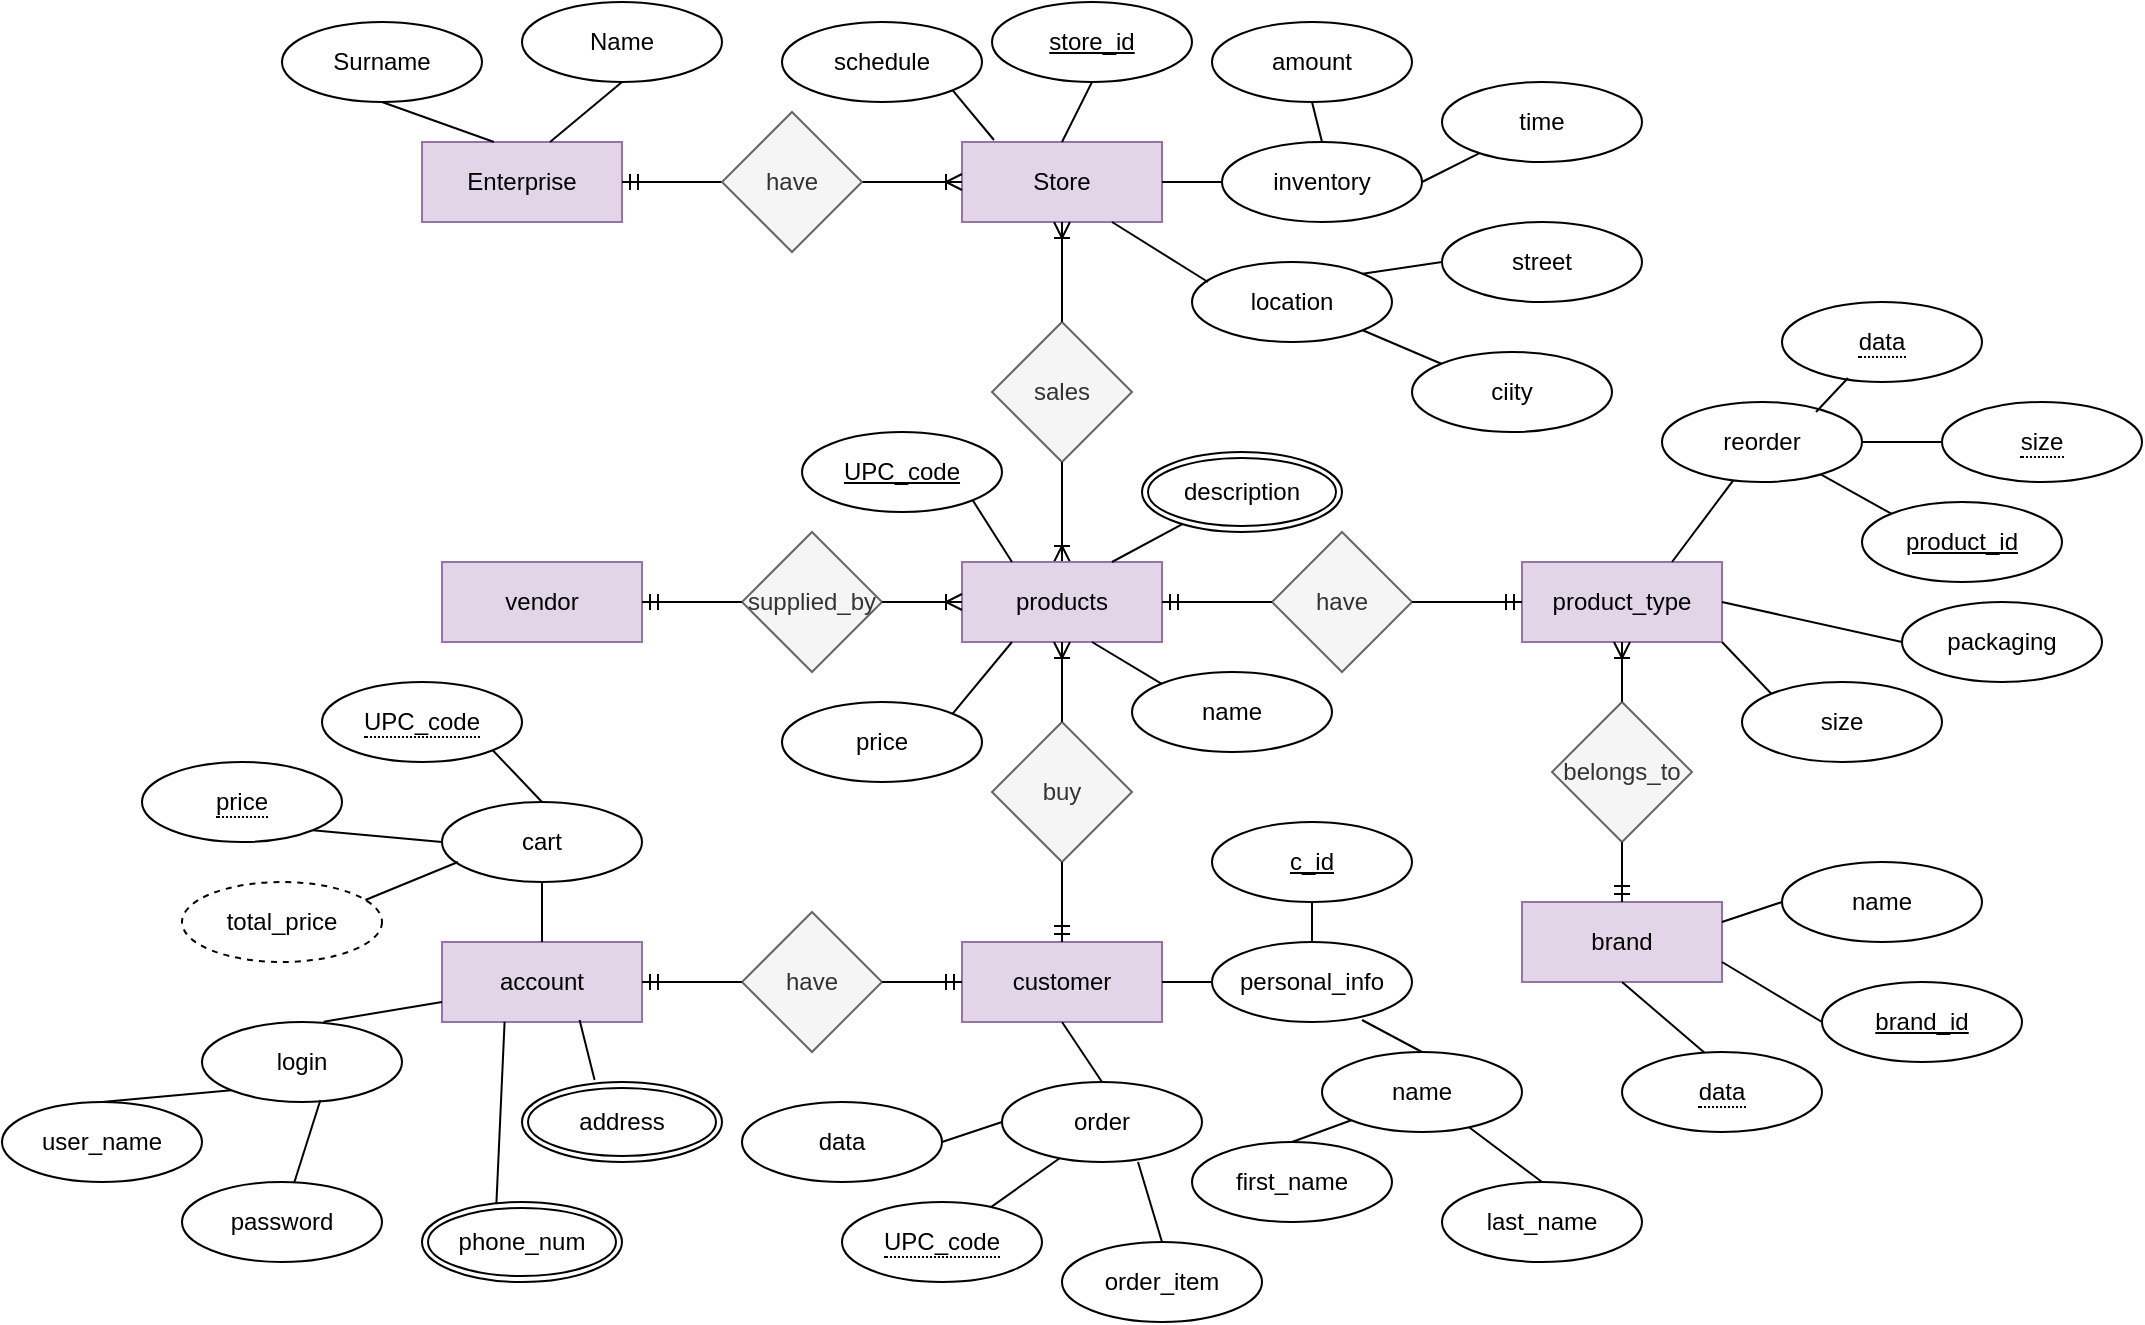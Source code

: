 <mxfile version="15.5.2" type="github">
  <diagram id="2LejuE4Ry1tqAmUR8zdP" name="Page-1">
    <mxGraphModel dx="2377" dy="1571" grid="1" gridSize="10" guides="1" tooltips="1" connect="1" arrows="1" fold="1" page="1" pageScale="1" pageWidth="827" pageHeight="1169" math="0" shadow="0">
      <root>
        <mxCell id="0" />
        <mxCell id="1" parent="0" />
        <mxCell id="xzVIvEEl9TF7IDXQ0Tu6-1" value="Enterprise" style="whiteSpace=wrap;html=1;align=center;rounded=0;sketch=0;fillColor=#e1d5e7;strokeColor=#9673a6;" vertex="1" parent="1">
          <mxGeometry x="-630" y="-440" width="100" height="40" as="geometry" />
        </mxCell>
        <mxCell id="xzVIvEEl9TF7IDXQ0Tu6-2" value="Name" style="ellipse;whiteSpace=wrap;html=1;align=center;rounded=0;sketch=0;" vertex="1" parent="1">
          <mxGeometry x="-580" y="-510" width="100" height="40" as="geometry" />
        </mxCell>
        <mxCell id="xzVIvEEl9TF7IDXQ0Tu6-3" value="Surname" style="ellipse;whiteSpace=wrap;html=1;align=center;rounded=0;sketch=0;" vertex="1" parent="1">
          <mxGeometry x="-700" y="-500" width="100" height="40" as="geometry" />
        </mxCell>
        <mxCell id="xzVIvEEl9TF7IDXQ0Tu6-4" value="" style="endArrow=none;html=1;rounded=0;sketch=0;curved=0;exitX=0.5;exitY=1;exitDx=0;exitDy=0;entryX=0.64;entryY=0;entryDx=0;entryDy=0;entryPerimeter=0;" edge="1" parent="1" source="xzVIvEEl9TF7IDXQ0Tu6-2" target="xzVIvEEl9TF7IDXQ0Tu6-1">
          <mxGeometry relative="1" as="geometry">
            <mxPoint x="-500" y="-230" as="sourcePoint" />
            <mxPoint x="-340" y="-230" as="targetPoint" />
          </mxGeometry>
        </mxCell>
        <mxCell id="xzVIvEEl9TF7IDXQ0Tu6-5" value="" style="endArrow=none;html=1;rounded=0;sketch=0;curved=0;exitX=0.5;exitY=1;exitDx=0;exitDy=0;entryX=0.36;entryY=0;entryDx=0;entryDy=0;entryPerimeter=0;" edge="1" parent="1" source="xzVIvEEl9TF7IDXQ0Tu6-3" target="xzVIvEEl9TF7IDXQ0Tu6-1">
          <mxGeometry relative="1" as="geometry">
            <mxPoint x="-500" y="-230" as="sourcePoint" />
            <mxPoint x="-340" y="-230" as="targetPoint" />
          </mxGeometry>
        </mxCell>
        <mxCell id="xzVIvEEl9TF7IDXQ0Tu6-6" value="Store" style="whiteSpace=wrap;html=1;align=center;rounded=0;sketch=0;fillColor=#e1d5e7;strokeColor=#9673a6;" vertex="1" parent="1">
          <mxGeometry x="-360" y="-440" width="100" height="40" as="geometry" />
        </mxCell>
        <mxCell id="xzVIvEEl9TF7IDXQ0Tu6-7" value="" style="fontSize=12;html=1;endArrow=ERmandOne;rounded=1;sketch=0;exitX=0;exitY=0.5;exitDx=0;exitDy=0;entryX=1;entryY=0.5;entryDx=0;entryDy=0;" edge="1" parent="1" source="xzVIvEEl9TF7IDXQ0Tu6-9" target="xzVIvEEl9TF7IDXQ0Tu6-1">
          <mxGeometry width="100" height="100" relative="1" as="geometry">
            <mxPoint x="-470" y="-180" as="sourcePoint" />
            <mxPoint x="-530" y="-380" as="targetPoint" />
          </mxGeometry>
        </mxCell>
        <mxCell id="xzVIvEEl9TF7IDXQ0Tu6-8" value="" style="fontSize=12;html=1;endArrow=ERoneToMany;rounded=1;sketch=0;entryX=0;entryY=0.5;entryDx=0;entryDy=0;exitX=1;exitY=0.5;exitDx=0;exitDy=0;" edge="1" parent="1" source="xzVIvEEl9TF7IDXQ0Tu6-9" target="xzVIvEEl9TF7IDXQ0Tu6-6">
          <mxGeometry width="100" height="100" relative="1" as="geometry">
            <mxPoint x="-520" y="-280" as="sourcePoint" />
            <mxPoint x="-420" y="-380" as="targetPoint" />
          </mxGeometry>
        </mxCell>
        <mxCell id="xzVIvEEl9TF7IDXQ0Tu6-9" value="have" style="rhombus;whiteSpace=wrap;html=1;rounded=0;sketch=0;fillColor=#f5f5f5;fontColor=#333333;strokeColor=#666666;" vertex="1" parent="1">
          <mxGeometry x="-480" y="-455" width="70" height="70" as="geometry" />
        </mxCell>
        <mxCell id="xzVIvEEl9TF7IDXQ0Tu6-12" value="schedule" style="ellipse;whiteSpace=wrap;html=1;align=center;rounded=0;sketch=0;" vertex="1" parent="1">
          <mxGeometry x="-450" y="-500" width="100" height="40" as="geometry" />
        </mxCell>
        <mxCell id="xzVIvEEl9TF7IDXQ0Tu6-13" value="location" style="ellipse;whiteSpace=wrap;html=1;align=center;rounded=0;sketch=0;" vertex="1" parent="1">
          <mxGeometry x="-245" y="-380" width="100" height="40" as="geometry" />
        </mxCell>
        <mxCell id="xzVIvEEl9TF7IDXQ0Tu6-14" value="inventory" style="ellipse;whiteSpace=wrap;html=1;align=center;rounded=0;sketch=0;" vertex="1" parent="1">
          <mxGeometry x="-230" y="-440" width="100" height="40" as="geometry" />
        </mxCell>
        <mxCell id="xzVIvEEl9TF7IDXQ0Tu6-15" value="ciity" style="ellipse;whiteSpace=wrap;html=1;align=center;rounded=0;sketch=0;" vertex="1" parent="1">
          <mxGeometry x="-135" y="-335" width="100" height="40" as="geometry" />
        </mxCell>
        <mxCell id="xzVIvEEl9TF7IDXQ0Tu6-16" value="street" style="ellipse;whiteSpace=wrap;html=1;align=center;rounded=0;sketch=0;" vertex="1" parent="1">
          <mxGeometry x="-120" y="-400" width="100" height="40" as="geometry" />
        </mxCell>
        <mxCell id="xzVIvEEl9TF7IDXQ0Tu6-17" value="" style="endArrow=none;html=1;rounded=0;sketch=0;exitX=1;exitY=1;exitDx=0;exitDy=0;entryX=0;entryY=0;entryDx=0;entryDy=0;" edge="1" parent="1" source="xzVIvEEl9TF7IDXQ0Tu6-13" target="xzVIvEEl9TF7IDXQ0Tu6-15">
          <mxGeometry relative="1" as="geometry">
            <mxPoint x="-70" y="-350" as="sourcePoint" />
            <mxPoint x="90" y="-350" as="targetPoint" />
          </mxGeometry>
        </mxCell>
        <mxCell id="xzVIvEEl9TF7IDXQ0Tu6-20" value="amount" style="ellipse;whiteSpace=wrap;html=1;align=center;rounded=0;sketch=0;" vertex="1" parent="1">
          <mxGeometry x="-235" y="-500" width="100" height="40" as="geometry" />
        </mxCell>
        <mxCell id="xzVIvEEl9TF7IDXQ0Tu6-21" value="time" style="ellipse;whiteSpace=wrap;html=1;align=center;rounded=0;sketch=0;" vertex="1" parent="1">
          <mxGeometry x="-120" y="-470" width="100" height="40" as="geometry" />
        </mxCell>
        <mxCell id="xzVIvEEl9TF7IDXQ0Tu6-23" value="" style="endArrow=none;html=1;rounded=0;sketch=0;entryX=0.16;entryY=-0.025;entryDx=0;entryDy=0;exitX=1;exitY=1;exitDx=0;exitDy=0;entryPerimeter=0;" edge="1" parent="1" source="xzVIvEEl9TF7IDXQ0Tu6-12" target="xzVIvEEl9TF7IDXQ0Tu6-6">
          <mxGeometry relative="1" as="geometry">
            <mxPoint x="-270" y="-360" as="sourcePoint" />
            <mxPoint x="-120" y="-360" as="targetPoint" />
          </mxGeometry>
        </mxCell>
        <mxCell id="xzVIvEEl9TF7IDXQ0Tu6-25" value="" style="endArrow=none;html=1;rounded=0;sketch=0;exitX=1;exitY=0.5;exitDx=0;exitDy=0;" edge="1" parent="1" source="xzVIvEEl9TF7IDXQ0Tu6-14" target="xzVIvEEl9TF7IDXQ0Tu6-21">
          <mxGeometry relative="1" as="geometry">
            <mxPoint x="-70" y="-350" as="sourcePoint" />
            <mxPoint x="90" y="-350" as="targetPoint" />
          </mxGeometry>
        </mxCell>
        <mxCell id="xzVIvEEl9TF7IDXQ0Tu6-26" value="" style="endArrow=none;html=1;rounded=0;sketch=0;exitX=0.5;exitY=0;exitDx=0;exitDy=0;entryX=0.5;entryY=1;entryDx=0;entryDy=0;" edge="1" parent="1" source="xzVIvEEl9TF7IDXQ0Tu6-14" target="xzVIvEEl9TF7IDXQ0Tu6-20">
          <mxGeometry relative="1" as="geometry">
            <mxPoint x="-70" y="-350" as="sourcePoint" />
            <mxPoint x="-110" y="-304" as="targetPoint" />
          </mxGeometry>
        </mxCell>
        <mxCell id="xzVIvEEl9TF7IDXQ0Tu6-29" value="" style="endArrow=none;html=1;rounded=0;sketch=0;exitX=0.5;exitY=0;exitDx=0;exitDy=0;entryX=0.5;entryY=1;entryDx=0;entryDy=0;" edge="1" parent="1" source="xzVIvEEl9TF7IDXQ0Tu6-6" target="xzVIvEEl9TF7IDXQ0Tu6-51">
          <mxGeometry relative="1" as="geometry">
            <mxPoint x="-60.005" y="-447.072" as="sourcePoint" />
            <mxPoint x="-300" y="-470" as="targetPoint" />
          </mxGeometry>
        </mxCell>
        <mxCell id="xzVIvEEl9TF7IDXQ0Tu6-32" value="" style="endArrow=none;html=1;rounded=0;sketch=0;exitX=1;exitY=0.5;exitDx=0;exitDy=0;entryX=0;entryY=0.5;entryDx=0;entryDy=0;" edge="1" parent="1" source="xzVIvEEl9TF7IDXQ0Tu6-6" target="xzVIvEEl9TF7IDXQ0Tu6-14">
          <mxGeometry relative="1" as="geometry">
            <mxPoint x="-490" y="-300" as="sourcePoint" />
            <mxPoint x="-330" y="-300" as="targetPoint" />
          </mxGeometry>
        </mxCell>
        <mxCell id="xzVIvEEl9TF7IDXQ0Tu6-34" value="" style="endArrow=none;html=1;rounded=0;sketch=0;entryX=0;entryY=0.5;entryDx=0;entryDy=0;exitX=1;exitY=0;exitDx=0;exitDy=0;" edge="1" parent="1" source="xzVIvEEl9TF7IDXQ0Tu6-13" target="xzVIvEEl9TF7IDXQ0Tu6-16">
          <mxGeometry relative="1" as="geometry">
            <mxPoint x="-480" y="-290" as="sourcePoint" />
            <mxPoint x="-320" y="-290" as="targetPoint" />
          </mxGeometry>
        </mxCell>
        <mxCell id="xzVIvEEl9TF7IDXQ0Tu6-35" value="" style="endArrow=none;html=1;rounded=0;sketch=0;entryX=0.08;entryY=0.25;entryDx=0;entryDy=0;entryPerimeter=0;exitX=0.75;exitY=1;exitDx=0;exitDy=0;" edge="1" parent="1" source="xzVIvEEl9TF7IDXQ0Tu6-6" target="xzVIvEEl9TF7IDXQ0Tu6-13">
          <mxGeometry relative="1" as="geometry">
            <mxPoint x="-470" y="-280" as="sourcePoint" />
            <mxPoint x="-310" y="-280" as="targetPoint" />
          </mxGeometry>
        </mxCell>
        <mxCell id="xzVIvEEl9TF7IDXQ0Tu6-38" value="sales" style="rhombus;whiteSpace=wrap;html=1;rounded=0;sketch=0;fillColor=#f5f5f5;fontColor=#333333;strokeColor=#666666;" vertex="1" parent="1">
          <mxGeometry x="-345" y="-350" width="70" height="70" as="geometry" />
        </mxCell>
        <mxCell id="xzVIvEEl9TF7IDXQ0Tu6-42" value="" style="fontSize=12;html=1;endArrow=ERoneToMany;rounded=1;sketch=0;entryX=0.5;entryY=1;entryDx=0;entryDy=0;exitX=0.5;exitY=0;exitDx=0;exitDy=0;" edge="1" parent="1" source="xzVIvEEl9TF7IDXQ0Tu6-38" target="xzVIvEEl9TF7IDXQ0Tu6-6">
          <mxGeometry width="100" height="100" relative="1" as="geometry">
            <mxPoint x="-420" y="-410" as="sourcePoint" />
            <mxPoint x="-350" y="-410" as="targetPoint" />
          </mxGeometry>
        </mxCell>
        <mxCell id="xzVIvEEl9TF7IDXQ0Tu6-43" value="" style="fontSize=12;html=1;endArrow=ERoneToMany;rounded=1;sketch=0;exitX=0.5;exitY=1;exitDx=0;exitDy=0;" edge="1" parent="1" source="xzVIvEEl9TF7IDXQ0Tu6-38" target="xzVIvEEl9TF7IDXQ0Tu6-44">
          <mxGeometry width="100" height="100" relative="1" as="geometry">
            <mxPoint x="-300" y="-330" as="sourcePoint" />
            <mxPoint x="-310" y="-200" as="targetPoint" />
          </mxGeometry>
        </mxCell>
        <mxCell id="xzVIvEEl9TF7IDXQ0Tu6-44" value="products" style="whiteSpace=wrap;html=1;align=center;rounded=0;sketch=0;fillColor=#e1d5e7;strokeColor=#9673a6;" vertex="1" parent="1">
          <mxGeometry x="-360" y="-230" width="100" height="40" as="geometry" />
        </mxCell>
        <mxCell id="xzVIvEEl9TF7IDXQ0Tu6-45" value="have" style="rhombus;whiteSpace=wrap;html=1;rounded=0;sketch=0;fillColor=#f5f5f5;fontColor=#333333;strokeColor=#666666;" vertex="1" parent="1">
          <mxGeometry x="-205" y="-245" width="70" height="70" as="geometry" />
        </mxCell>
        <mxCell id="xzVIvEEl9TF7IDXQ0Tu6-46" value="product_type" style="whiteSpace=wrap;html=1;align=center;rounded=0;sketch=0;fillColor=#e1d5e7;strokeColor=#9673a6;" vertex="1" parent="1">
          <mxGeometry x="-80" y="-230" width="100" height="40" as="geometry" />
        </mxCell>
        <mxCell id="xzVIvEEl9TF7IDXQ0Tu6-47" value="" style="fontSize=12;html=1;endArrow=ERmandOne;rounded=1;sketch=0;exitX=1;exitY=0.5;exitDx=0;exitDy=0;entryX=0;entryY=0.5;entryDx=0;entryDy=0;" edge="1" parent="1" source="xzVIvEEl9TF7IDXQ0Tu6-45" target="xzVIvEEl9TF7IDXQ0Tu6-46">
          <mxGeometry width="100" height="100" relative="1" as="geometry">
            <mxPoint x="-135" y="-130" as="sourcePoint" />
            <mxPoint x="-205" y="-130" as="targetPoint" />
          </mxGeometry>
        </mxCell>
        <mxCell id="xzVIvEEl9TF7IDXQ0Tu6-48" value="" style="fontSize=12;html=1;endArrow=ERmandOne;rounded=1;sketch=0;entryX=1;entryY=0.5;entryDx=0;entryDy=0;exitX=0;exitY=0.5;exitDx=0;exitDy=0;" edge="1" parent="1" source="xzVIvEEl9TF7IDXQ0Tu6-45" target="xzVIvEEl9TF7IDXQ0Tu6-44">
          <mxGeometry width="100" height="100" relative="1" as="geometry">
            <mxPoint x="-210" y="-210" as="sourcePoint" />
            <mxPoint x="-550" y="-400" as="targetPoint" />
          </mxGeometry>
        </mxCell>
        <mxCell id="xzVIvEEl9TF7IDXQ0Tu6-49" value="vendor" style="whiteSpace=wrap;html=1;align=center;rounded=0;sketch=0;fillColor=#e1d5e7;strokeColor=#9673a6;" vertex="1" parent="1">
          <mxGeometry x="-620" y="-230" width="100" height="40" as="geometry" />
        </mxCell>
        <mxCell id="xzVIvEEl9TF7IDXQ0Tu6-50" value="customer" style="whiteSpace=wrap;html=1;align=center;rounded=0;sketch=0;fillColor=#e1d5e7;strokeColor=#9673a6;" vertex="1" parent="1">
          <mxGeometry x="-360" y="-40" width="100" height="40" as="geometry" />
        </mxCell>
        <mxCell id="xzVIvEEl9TF7IDXQ0Tu6-51" value="store_id" style="ellipse;whiteSpace=wrap;html=1;align=center;fontStyle=4;rounded=0;sketch=0;" vertex="1" parent="1">
          <mxGeometry x="-345" y="-510" width="100" height="40" as="geometry" />
        </mxCell>
        <mxCell id="xzVIvEEl9TF7IDXQ0Tu6-52" value="brand" style="whiteSpace=wrap;html=1;align=center;rounded=0;sketch=0;fillColor=#e1d5e7;strokeColor=#9673a6;" vertex="1" parent="1">
          <mxGeometry x="-80" y="-60" width="100" height="40" as="geometry" />
        </mxCell>
        <mxCell id="xzVIvEEl9TF7IDXQ0Tu6-53" value="account" style="whiteSpace=wrap;html=1;align=center;rounded=0;sketch=0;fillColor=#e1d5e7;strokeColor=#9673a6;" vertex="1" parent="1">
          <mxGeometry x="-620" y="-40" width="100" height="40" as="geometry" />
        </mxCell>
        <mxCell id="xzVIvEEl9TF7IDXQ0Tu6-55" value="belongs_to" style="rhombus;whiteSpace=wrap;html=1;rounded=0;sketch=0;fillColor=#f5f5f5;fontColor=#333333;strokeColor=#666666;" vertex="1" parent="1">
          <mxGeometry x="-65" y="-160" width="70" height="70" as="geometry" />
        </mxCell>
        <mxCell id="xzVIvEEl9TF7IDXQ0Tu6-56" value="" style="fontSize=12;html=1;endArrow=ERmandOne;rounded=1;sketch=0;entryX=0.5;entryY=0;entryDx=0;entryDy=0;exitX=0.5;exitY=1;exitDx=0;exitDy=0;" edge="1" parent="1" source="xzVIvEEl9TF7IDXQ0Tu6-55" target="xzVIvEEl9TF7IDXQ0Tu6-52">
          <mxGeometry width="100" height="100" relative="1" as="geometry">
            <mxPoint x="-195" y="-200" as="sourcePoint" />
            <mxPoint x="-250" y="-200" as="targetPoint" />
          </mxGeometry>
        </mxCell>
        <mxCell id="xzVIvEEl9TF7IDXQ0Tu6-58" value="" style="fontSize=12;html=1;endArrow=ERoneToMany;rounded=1;sketch=0;exitX=0.5;exitY=0;exitDx=0;exitDy=0;entryX=0.5;entryY=1;entryDx=0;entryDy=0;" edge="1" parent="1" source="xzVIvEEl9TF7IDXQ0Tu6-55" target="xzVIvEEl9TF7IDXQ0Tu6-46">
          <mxGeometry width="100" height="100" relative="1" as="geometry">
            <mxPoint x="-300" y="-270" as="sourcePoint" />
            <mxPoint x="-300" y="-220" as="targetPoint" />
          </mxGeometry>
        </mxCell>
        <mxCell id="xzVIvEEl9TF7IDXQ0Tu6-61" value="name" style="ellipse;whiteSpace=wrap;html=1;align=center;rounded=0;sketch=0;" vertex="1" parent="1">
          <mxGeometry x="50" y="-80" width="100" height="40" as="geometry" />
        </mxCell>
        <mxCell id="xzVIvEEl9TF7IDXQ0Tu6-63" value="brand_id" style="ellipse;whiteSpace=wrap;html=1;align=center;fontStyle=4;rounded=0;sketch=0;" vertex="1" parent="1">
          <mxGeometry x="70" y="-20" width="100" height="40" as="geometry" />
        </mxCell>
        <mxCell id="xzVIvEEl9TF7IDXQ0Tu6-67" value="" style="endArrow=none;html=1;rounded=0;sketch=0;exitX=1;exitY=0.25;exitDx=0;exitDy=0;entryX=0;entryY=0.5;entryDx=0;entryDy=0;" edge="1" parent="1" source="xzVIvEEl9TF7IDXQ0Tu6-52" target="xzVIvEEl9TF7IDXQ0Tu6-61">
          <mxGeometry relative="1" as="geometry">
            <mxPoint x="-139.645" y="-325.858" as="sourcePoint" />
            <mxPoint x="-100.355" y="-309.142" as="targetPoint" />
          </mxGeometry>
        </mxCell>
        <mxCell id="xzVIvEEl9TF7IDXQ0Tu6-69" value="" style="endArrow=none;html=1;rounded=0;sketch=0;exitX=1;exitY=0.75;exitDx=0;exitDy=0;entryX=0;entryY=0.5;entryDx=0;entryDy=0;" edge="1" parent="1" source="xzVIvEEl9TF7IDXQ0Tu6-52" target="xzVIvEEl9TF7IDXQ0Tu6-63">
          <mxGeometry relative="1" as="geometry">
            <mxPoint x="-119.645" y="-305.858" as="sourcePoint" />
            <mxPoint x="-80.355" y="-289.142" as="targetPoint" />
          </mxGeometry>
        </mxCell>
        <mxCell id="xzVIvEEl9TF7IDXQ0Tu6-70" value="" style="endArrow=none;html=1;rounded=0;sketch=0;entryX=0.42;entryY=0.025;entryDx=0;entryDy=0;exitX=0.5;exitY=1;exitDx=0;exitDy=0;entryPerimeter=0;" edge="1" parent="1" source="xzVIvEEl9TF7IDXQ0Tu6-52" target="xzVIvEEl9TF7IDXQ0Tu6-118">
          <mxGeometry relative="1" as="geometry">
            <mxPoint x="-30" y="-10" as="sourcePoint" />
            <mxPoint y="20" as="targetPoint" />
          </mxGeometry>
        </mxCell>
        <mxCell id="xzVIvEEl9TF7IDXQ0Tu6-71" value="reorder" style="ellipse;whiteSpace=wrap;html=1;align=center;rounded=0;sketch=0;" vertex="1" parent="1">
          <mxGeometry x="-10" y="-310" width="100" height="40" as="geometry" />
        </mxCell>
        <mxCell id="xzVIvEEl9TF7IDXQ0Tu6-72" value="" style="endArrow=none;html=1;rounded=0;sketch=0;exitX=0.75;exitY=0;exitDx=0;exitDy=0;" edge="1" parent="1" source="xzVIvEEl9TF7IDXQ0Tu6-46" target="xzVIvEEl9TF7IDXQ0Tu6-71">
          <mxGeometry relative="1" as="geometry">
            <mxPoint x="-99.645" y="-285.858" as="sourcePoint" />
            <mxPoint x="-60.355" y="-269.142" as="targetPoint" />
          </mxGeometry>
        </mxCell>
        <mxCell id="xzVIvEEl9TF7IDXQ0Tu6-76" value="&lt;span style=&quot;border-bottom: 1px dotted&quot;&gt;data&lt;/span&gt;" style="ellipse;whiteSpace=wrap;html=1;align=center;rounded=0;sketch=0;" vertex="1" parent="1">
          <mxGeometry x="50" y="-360" width="100" height="40" as="geometry" />
        </mxCell>
        <mxCell id="xzVIvEEl9TF7IDXQ0Tu6-77" style="edgeStyle=none;rounded=1;sketch=0;orthogonalLoop=1;jettySize=auto;html=1;exitX=0.5;exitY=0;exitDx=0;exitDy=0;" edge="1" parent="1">
          <mxGeometry relative="1" as="geometry">
            <mxPoint x="170" y="-310" as="sourcePoint" />
            <mxPoint x="170" y="-310" as="targetPoint" />
          </mxGeometry>
        </mxCell>
        <mxCell id="xzVIvEEl9TF7IDXQ0Tu6-78" value="product_id" style="ellipse;whiteSpace=wrap;html=1;align=center;fontStyle=4;rounded=0;sketch=0;" vertex="1" parent="1">
          <mxGeometry x="90" y="-260" width="100" height="40" as="geometry" />
        </mxCell>
        <mxCell id="xzVIvEEl9TF7IDXQ0Tu6-79" value="" style="endArrow=none;html=1;rounded=0;sketch=0;exitX=0.77;exitY=0.125;exitDx=0;exitDy=0;entryX=0.33;entryY=0.95;entryDx=0;entryDy=0;exitPerimeter=0;entryPerimeter=0;" edge="1" parent="1" source="xzVIvEEl9TF7IDXQ0Tu6-71" target="xzVIvEEl9TF7IDXQ0Tu6-76">
          <mxGeometry relative="1" as="geometry">
            <mxPoint x="-89.645" y="-275.858" as="sourcePoint" />
            <mxPoint x="-50.355" y="-259.142" as="targetPoint" />
          </mxGeometry>
        </mxCell>
        <mxCell id="xzVIvEEl9TF7IDXQ0Tu6-80" value="" style="endArrow=none;html=1;rounded=0;sketch=0;exitX=1;exitY=0.5;exitDx=0;exitDy=0;entryX=0;entryY=0.5;entryDx=0;entryDy=0;" edge="1" parent="1" source="xzVIvEEl9TF7IDXQ0Tu6-71" target="xzVIvEEl9TF7IDXQ0Tu6-82">
          <mxGeometry relative="1" as="geometry">
            <mxPoint x="-79.645" y="-265.858" as="sourcePoint" />
            <mxPoint x="120" y="-290" as="targetPoint" />
          </mxGeometry>
        </mxCell>
        <mxCell id="xzVIvEEl9TF7IDXQ0Tu6-81" value="" style="endArrow=none;html=1;rounded=0;sketch=0;entryX=0;entryY=0;entryDx=0;entryDy=0;" edge="1" parent="1" source="xzVIvEEl9TF7IDXQ0Tu6-71" target="xzVIvEEl9TF7IDXQ0Tu6-78">
          <mxGeometry relative="1" as="geometry">
            <mxPoint x="-69.645" y="-255.858" as="sourcePoint" />
            <mxPoint x="-30.355" y="-239.142" as="targetPoint" />
          </mxGeometry>
        </mxCell>
        <mxCell id="xzVIvEEl9TF7IDXQ0Tu6-82" value="&lt;span style=&quot;border-bottom: 1px dotted&quot;&gt;size&lt;/span&gt;" style="ellipse;whiteSpace=wrap;html=1;align=center;rounded=0;sketch=0;" vertex="1" parent="1">
          <mxGeometry x="130" y="-310" width="100" height="40" as="geometry" />
        </mxCell>
        <mxCell id="xzVIvEEl9TF7IDXQ0Tu6-84" value="size" style="ellipse;whiteSpace=wrap;html=1;align=center;rounded=0;sketch=0;" vertex="1" parent="1">
          <mxGeometry x="30" y="-170" width="100" height="40" as="geometry" />
        </mxCell>
        <mxCell id="xzVIvEEl9TF7IDXQ0Tu6-85" value="" style="endArrow=none;html=1;rounded=0;sketch=0;exitX=1;exitY=1;exitDx=0;exitDy=0;entryX=0;entryY=0;entryDx=0;entryDy=0;" edge="1" parent="1" source="xzVIvEEl9TF7IDXQ0Tu6-46" target="xzVIvEEl9TF7IDXQ0Tu6-84">
          <mxGeometry relative="1" as="geometry">
            <mxPoint x="-59.645" y="-245.858" as="sourcePoint" />
            <mxPoint x="-20.355" y="-229.142" as="targetPoint" />
          </mxGeometry>
        </mxCell>
        <mxCell id="xzVIvEEl9TF7IDXQ0Tu6-86" value="packaging" style="ellipse;whiteSpace=wrap;html=1;align=center;rounded=0;sketch=0;" vertex="1" parent="1">
          <mxGeometry x="110" y="-210" width="100" height="40" as="geometry" />
        </mxCell>
        <mxCell id="xzVIvEEl9TF7IDXQ0Tu6-87" value="" style="endArrow=none;html=1;rounded=0;sketch=0;exitX=1;exitY=0.5;exitDx=0;exitDy=0;entryX=0;entryY=0.5;entryDx=0;entryDy=0;" edge="1" parent="1" source="xzVIvEEl9TF7IDXQ0Tu6-46" target="xzVIvEEl9TF7IDXQ0Tu6-86">
          <mxGeometry relative="1" as="geometry">
            <mxPoint x="-49.645" y="-235.858" as="sourcePoint" />
            <mxPoint x="-10.355" y="-219.142" as="targetPoint" />
          </mxGeometry>
        </mxCell>
        <mxCell id="xzVIvEEl9TF7IDXQ0Tu6-88" value="name" style="ellipse;whiteSpace=wrap;html=1;align=center;rounded=0;sketch=0;" vertex="1" parent="1">
          <mxGeometry x="-275" y="-175" width="100" height="40" as="geometry" />
        </mxCell>
        <mxCell id="xzVIvEEl9TF7IDXQ0Tu6-89" value="" style="endArrow=none;html=1;rounded=0;sketch=0;exitX=0.65;exitY=1;exitDx=0;exitDy=0;entryX=0;entryY=0;entryDx=0;entryDy=0;exitPerimeter=0;" edge="1" parent="1" source="xzVIvEEl9TF7IDXQ0Tu6-44" target="xzVIvEEl9TF7IDXQ0Tu6-88">
          <mxGeometry relative="1" as="geometry">
            <mxPoint x="-39.645" y="-225.858" as="sourcePoint" />
            <mxPoint x="-0.355" y="-209.142" as="targetPoint" />
          </mxGeometry>
        </mxCell>
        <mxCell id="xzVIvEEl9TF7IDXQ0Tu6-90" value="description" style="ellipse;shape=doubleEllipse;margin=3;whiteSpace=wrap;html=1;align=center;rounded=0;sketch=0;" vertex="1" parent="1">
          <mxGeometry x="-270" y="-285" width="100" height="40" as="geometry" />
        </mxCell>
        <mxCell id="xzVIvEEl9TF7IDXQ0Tu6-92" value="" style="endArrow=none;html=1;rounded=0;sketch=0;exitX=0.75;exitY=0;exitDx=0;exitDy=0;" edge="1" parent="1" source="xzVIvEEl9TF7IDXQ0Tu6-44" target="xzVIvEEl9TF7IDXQ0Tu6-90">
          <mxGeometry relative="1" as="geometry">
            <mxPoint x="-29.645" y="-215.858" as="sourcePoint" />
            <mxPoint x="9.645" y="-199.142" as="targetPoint" />
          </mxGeometry>
        </mxCell>
        <mxCell id="xzVIvEEl9TF7IDXQ0Tu6-93" value="buy" style="rhombus;whiteSpace=wrap;html=1;rounded=0;sketch=0;fillColor=#f5f5f5;fontColor=#333333;strokeColor=#666666;" vertex="1" parent="1">
          <mxGeometry x="-345" y="-150" width="70" height="70" as="geometry" />
        </mxCell>
        <mxCell id="xzVIvEEl9TF7IDXQ0Tu6-94" value="" style="fontSize=12;html=1;endArrow=ERmandOne;rounded=1;sketch=0;entryX=0.5;entryY=0;entryDx=0;entryDy=0;exitX=0.5;exitY=1;exitDx=0;exitDy=0;" edge="1" parent="1" source="xzVIvEEl9TF7IDXQ0Tu6-93" target="xzVIvEEl9TF7IDXQ0Tu6-50">
          <mxGeometry width="100" height="100" relative="1" as="geometry">
            <mxPoint x="-195" y="-200" as="sourcePoint" />
            <mxPoint x="-250" y="-200" as="targetPoint" />
          </mxGeometry>
        </mxCell>
        <mxCell id="xzVIvEEl9TF7IDXQ0Tu6-95" value="" style="fontSize=12;html=1;endArrow=ERoneToMany;rounded=1;sketch=0;exitX=0.5;exitY=0;exitDx=0;exitDy=0;entryX=0.5;entryY=1;entryDx=0;entryDy=0;" edge="1" parent="1" source="xzVIvEEl9TF7IDXQ0Tu6-93" target="xzVIvEEl9TF7IDXQ0Tu6-44">
          <mxGeometry width="100" height="100" relative="1" as="geometry">
            <mxPoint x="-20" y="-150" as="sourcePoint" />
            <mxPoint x="-20" y="-180" as="targetPoint" />
          </mxGeometry>
        </mxCell>
        <mxCell id="xzVIvEEl9TF7IDXQ0Tu6-96" value="have" style="rhombus;whiteSpace=wrap;html=1;rounded=0;sketch=0;fillColor=#f5f5f5;fontColor=#333333;strokeColor=#666666;" vertex="1" parent="1">
          <mxGeometry x="-470" y="-55" width="70" height="70" as="geometry" />
        </mxCell>
        <mxCell id="xzVIvEEl9TF7IDXQ0Tu6-97" value="" style="fontSize=12;html=1;endArrow=ERmandOne;rounded=1;sketch=0;exitX=1;exitY=0.5;exitDx=0;exitDy=0;entryX=0;entryY=0.5;entryDx=0;entryDy=0;" edge="1" parent="1" source="xzVIvEEl9TF7IDXQ0Tu6-96" target="xzVIvEEl9TF7IDXQ0Tu6-50">
          <mxGeometry width="100" height="100" relative="1" as="geometry">
            <mxPoint x="-125" y="-200" as="sourcePoint" />
            <mxPoint x="-70" y="-200" as="targetPoint" />
          </mxGeometry>
        </mxCell>
        <mxCell id="xzVIvEEl9TF7IDXQ0Tu6-98" value="" style="fontSize=12;html=1;endArrow=ERmandOne;rounded=1;sketch=0;exitX=0;exitY=0.5;exitDx=0;exitDy=0;entryX=1;entryY=0.5;entryDx=0;entryDy=0;" edge="1" parent="1" source="xzVIvEEl9TF7IDXQ0Tu6-96" target="xzVIvEEl9TF7IDXQ0Tu6-53">
          <mxGeometry width="100" height="100" relative="1" as="geometry">
            <mxPoint x="-125" y="-200" as="sourcePoint" />
            <mxPoint x="-70" y="-200" as="targetPoint" />
          </mxGeometry>
        </mxCell>
        <mxCell id="xzVIvEEl9TF7IDXQ0Tu6-100" value="c_id" style="ellipse;whiteSpace=wrap;html=1;align=center;fontStyle=4;rounded=0;sketch=0;" vertex="1" parent="1">
          <mxGeometry x="-235" y="-100" width="100" height="40" as="geometry" />
        </mxCell>
        <mxCell id="xzVIvEEl9TF7IDXQ0Tu6-103" value="personal_info" style="ellipse;whiteSpace=wrap;html=1;align=center;rounded=0;sketch=0;" vertex="1" parent="1">
          <mxGeometry x="-235" y="-40" width="100" height="40" as="geometry" />
        </mxCell>
        <mxCell id="xzVIvEEl9TF7IDXQ0Tu6-104" value="" style="endArrow=none;html=1;rounded=0;sketch=0;exitX=1;exitY=0.5;exitDx=0;exitDy=0;entryX=0;entryY=0.5;entryDx=0;entryDy=0;" edge="1" parent="1" source="xzVIvEEl9TF7IDXQ0Tu6-50" target="xzVIvEEl9TF7IDXQ0Tu6-103">
          <mxGeometry relative="1" as="geometry">
            <mxPoint x="-275" y="-170" as="sourcePoint" />
            <mxPoint x="-225.355" y="-144.142" as="targetPoint" />
          </mxGeometry>
        </mxCell>
        <mxCell id="xzVIvEEl9TF7IDXQ0Tu6-105" value="name" style="ellipse;whiteSpace=wrap;html=1;align=center;rounded=0;sketch=0;" vertex="1" parent="1">
          <mxGeometry x="-180" y="15" width="100" height="40" as="geometry" />
        </mxCell>
        <mxCell id="xzVIvEEl9TF7IDXQ0Tu6-106" value="first_name" style="ellipse;whiteSpace=wrap;html=1;align=center;rounded=0;sketch=0;" vertex="1" parent="1">
          <mxGeometry x="-245" y="60" width="100" height="40" as="geometry" />
        </mxCell>
        <mxCell id="xzVIvEEl9TF7IDXQ0Tu6-107" value="last_name" style="ellipse;whiteSpace=wrap;html=1;align=center;rounded=0;sketch=0;" vertex="1" parent="1">
          <mxGeometry x="-120" y="80" width="100" height="40" as="geometry" />
        </mxCell>
        <mxCell id="xzVIvEEl9TF7IDXQ0Tu6-109" value="" style="endArrow=none;html=1;rounded=0;sketch=0;exitX=0.5;exitY=0;exitDx=0;exitDy=0;entryX=0.75;entryY=0.975;entryDx=0;entryDy=0;entryPerimeter=0;" edge="1" parent="1" source="xzVIvEEl9TF7IDXQ0Tu6-105" target="xzVIvEEl9TF7IDXQ0Tu6-103">
          <mxGeometry relative="1" as="geometry">
            <mxPoint x="-265" y="-160" as="sourcePoint" />
            <mxPoint x="-215.355" y="-134.142" as="targetPoint" />
          </mxGeometry>
        </mxCell>
        <mxCell id="xzVIvEEl9TF7IDXQ0Tu6-110" value="" style="endArrow=none;html=1;rounded=0;sketch=0;exitX=0.5;exitY=0;exitDx=0;exitDy=0;entryX=0;entryY=1;entryDx=0;entryDy=0;" edge="1" parent="1" source="xzVIvEEl9TF7IDXQ0Tu6-106" target="xzVIvEEl9TF7IDXQ0Tu6-105">
          <mxGeometry relative="1" as="geometry">
            <mxPoint x="-255" y="-150" as="sourcePoint" />
            <mxPoint x="-205.355" y="-124.142" as="targetPoint" />
          </mxGeometry>
        </mxCell>
        <mxCell id="xzVIvEEl9TF7IDXQ0Tu6-111" value="" style="endArrow=none;html=1;rounded=0;sketch=0;exitX=0.5;exitY=0;exitDx=0;exitDy=0;" edge="1" parent="1" source="xzVIvEEl9TF7IDXQ0Tu6-107" target="xzVIvEEl9TF7IDXQ0Tu6-105">
          <mxGeometry relative="1" as="geometry">
            <mxPoint x="-310" y="80" as="sourcePoint" />
            <mxPoint x="-265.355" y="64.142" as="targetPoint" />
          </mxGeometry>
        </mxCell>
        <mxCell id="xzVIvEEl9TF7IDXQ0Tu6-113" value="" style="endArrow=none;html=1;rounded=0;sketch=0;exitX=0.5;exitY=0;exitDx=0;exitDy=0;entryX=0.5;entryY=1;entryDx=0;entryDy=0;" edge="1" parent="1" source="xzVIvEEl9TF7IDXQ0Tu6-103" target="xzVIvEEl9TF7IDXQ0Tu6-100">
          <mxGeometry relative="1" as="geometry">
            <mxPoint x="-235" y="35" as="sourcePoint" />
            <mxPoint x="-200.355" y="14.142" as="targetPoint" />
          </mxGeometry>
        </mxCell>
        <mxCell id="xzVIvEEl9TF7IDXQ0Tu6-114" value="order" style="ellipse;whiteSpace=wrap;html=1;align=center;rounded=0;sketch=0;" vertex="1" parent="1">
          <mxGeometry x="-340" y="30" width="100" height="40" as="geometry" />
        </mxCell>
        <mxCell id="xzVIvEEl9TF7IDXQ0Tu6-116" value="" style="endArrow=none;html=1;rounded=0;sketch=0;exitX=0.5;exitY=0;exitDx=0;exitDy=0;entryX=0.5;entryY=1;entryDx=0;entryDy=0;" edge="1" parent="1" source="xzVIvEEl9TF7IDXQ0Tu6-114" target="xzVIvEEl9TF7IDXQ0Tu6-50">
          <mxGeometry relative="1" as="geometry">
            <mxPoint x="-285" y="-180" as="sourcePoint" />
            <mxPoint x="-235.355" y="-154.142" as="targetPoint" />
          </mxGeometry>
        </mxCell>
        <mxCell id="xzVIvEEl9TF7IDXQ0Tu6-117" value="data" style="ellipse;whiteSpace=wrap;html=1;align=center;rounded=0;sketch=0;" vertex="1" parent="1">
          <mxGeometry x="-470" y="40" width="100" height="40" as="geometry" />
        </mxCell>
        <mxCell id="xzVIvEEl9TF7IDXQ0Tu6-118" value="&lt;span style=&quot;border-bottom: 1px dotted&quot;&gt;data&lt;/span&gt;" style="ellipse;whiteSpace=wrap;html=1;align=center;rounded=0;sketch=0;" vertex="1" parent="1">
          <mxGeometry x="-30" y="15" width="100" height="40" as="geometry" />
        </mxCell>
        <mxCell id="xzVIvEEl9TF7IDXQ0Tu6-119" value="&lt;span style=&quot;border-bottom: 1px dotted&quot;&gt;UPC_code&lt;/span&gt;" style="ellipse;whiteSpace=wrap;html=1;align=center;rounded=0;sketch=0;" vertex="1" parent="1">
          <mxGeometry x="-420" y="90" width="100" height="40" as="geometry" />
        </mxCell>
        <mxCell id="xzVIvEEl9TF7IDXQ0Tu6-120" value="UPC_code" style="ellipse;whiteSpace=wrap;html=1;align=center;fontStyle=4;rounded=0;sketch=0;" vertex="1" parent="1">
          <mxGeometry x="-440" y="-295" width="100" height="40" as="geometry" />
        </mxCell>
        <mxCell id="xzVIvEEl9TF7IDXQ0Tu6-121" value="order_item" style="ellipse;whiteSpace=wrap;html=1;align=center;rounded=0;sketch=0;" vertex="1" parent="1">
          <mxGeometry x="-310" y="110" width="100" height="40" as="geometry" />
        </mxCell>
        <mxCell id="xzVIvEEl9TF7IDXQ0Tu6-122" value="" style="endArrow=none;html=1;rounded=0;sketch=0;entryX=0;entryY=0.5;entryDx=0;entryDy=0;exitX=1;exitY=0.5;exitDx=0;exitDy=0;" edge="1" parent="1" source="xzVIvEEl9TF7IDXQ0Tu6-117" target="xzVIvEEl9TF7IDXQ0Tu6-114">
          <mxGeometry relative="1" as="geometry">
            <mxPoint x="-310" y="-10" as="sourcePoint" />
            <mxPoint x="-150" y="-10" as="targetPoint" />
          </mxGeometry>
        </mxCell>
        <mxCell id="xzVIvEEl9TF7IDXQ0Tu6-123" value="" style="endArrow=none;html=1;rounded=0;sketch=0;entryX=0.29;entryY=0.95;entryDx=0;entryDy=0;entryPerimeter=0;" edge="1" parent="1" source="xzVIvEEl9TF7IDXQ0Tu6-119" target="xzVIvEEl9TF7IDXQ0Tu6-114">
          <mxGeometry relative="1" as="geometry">
            <mxPoint x="-310" y="-10" as="sourcePoint" />
            <mxPoint x="-150" y="-10" as="targetPoint" />
          </mxGeometry>
        </mxCell>
        <mxCell id="xzVIvEEl9TF7IDXQ0Tu6-124" value="" style="endArrow=none;html=1;rounded=0;sketch=0;entryX=0.5;entryY=0;entryDx=0;entryDy=0;exitX=0.68;exitY=1;exitDx=0;exitDy=0;exitPerimeter=0;" edge="1" parent="1" source="xzVIvEEl9TF7IDXQ0Tu6-114" target="xzVIvEEl9TF7IDXQ0Tu6-121">
          <mxGeometry relative="1" as="geometry">
            <mxPoint x="-310" y="-10" as="sourcePoint" />
            <mxPoint x="-150" y="-10" as="targetPoint" />
          </mxGeometry>
        </mxCell>
        <mxCell id="xzVIvEEl9TF7IDXQ0Tu6-125" value="" style="endArrow=none;html=1;rounded=0;sketch=0;exitX=1;exitY=1;exitDx=0;exitDy=0;entryX=0.25;entryY=0;entryDx=0;entryDy=0;" edge="1" parent="1" source="xzVIvEEl9TF7IDXQ0Tu6-120" target="xzVIvEEl9TF7IDXQ0Tu6-44">
          <mxGeometry relative="1" as="geometry">
            <mxPoint x="-310" y="-160" as="sourcePoint" />
            <mxPoint x="-150" y="-160" as="targetPoint" />
          </mxGeometry>
        </mxCell>
        <mxCell id="xzVIvEEl9TF7IDXQ0Tu6-126" value="price" style="ellipse;whiteSpace=wrap;html=1;align=center;rounded=0;sketch=0;" vertex="1" parent="1">
          <mxGeometry x="-450" y="-160" width="100" height="40" as="geometry" />
        </mxCell>
        <mxCell id="xzVIvEEl9TF7IDXQ0Tu6-127" value="" style="endArrow=none;html=1;rounded=0;sketch=0;exitX=1;exitY=0;exitDx=0;exitDy=0;entryX=0.25;entryY=1;entryDx=0;entryDy=0;" edge="1" parent="1" source="xzVIvEEl9TF7IDXQ0Tu6-126" target="xzVIvEEl9TF7IDXQ0Tu6-44">
          <mxGeometry relative="1" as="geometry">
            <mxPoint x="-344.645" y="-240.858" as="sourcePoint" />
            <mxPoint x="-325" y="-220" as="targetPoint" />
          </mxGeometry>
        </mxCell>
        <mxCell id="xzVIvEEl9TF7IDXQ0Tu6-128" value="cart" style="ellipse;whiteSpace=wrap;html=1;align=center;rounded=0;sketch=0;" vertex="1" parent="1">
          <mxGeometry x="-620" y="-110" width="100" height="40" as="geometry" />
        </mxCell>
        <mxCell id="xzVIvEEl9TF7IDXQ0Tu6-129" value="supplied_by" style="rhombus;whiteSpace=wrap;html=1;rounded=0;sketch=0;fillColor=#f5f5f5;fontColor=#333333;strokeColor=#666666;" vertex="1" parent="1">
          <mxGeometry x="-470" y="-245" width="70" height="70" as="geometry" />
        </mxCell>
        <mxCell id="xzVIvEEl9TF7IDXQ0Tu6-131" value="" style="endArrow=none;html=1;rounded=0;sketch=0;exitX=0.5;exitY=1;exitDx=0;exitDy=0;" edge="1" parent="1" source="xzVIvEEl9TF7IDXQ0Tu6-128" target="xzVIvEEl9TF7IDXQ0Tu6-53">
          <mxGeometry relative="1" as="geometry">
            <mxPoint x="-500" y="-110" as="sourcePoint" />
            <mxPoint x="-340" y="-110" as="targetPoint" />
          </mxGeometry>
        </mxCell>
        <mxCell id="xzVIvEEl9TF7IDXQ0Tu6-132" value="" style="fontSize=12;html=1;endArrow=ERmandOne;rounded=1;sketch=0;entryX=1;entryY=0.5;entryDx=0;entryDy=0;exitX=0;exitY=0.5;exitDx=0;exitDy=0;" edge="1" parent="1" source="xzVIvEEl9TF7IDXQ0Tu6-129" target="xzVIvEEl9TF7IDXQ0Tu6-49">
          <mxGeometry width="100" height="100" relative="1" as="geometry">
            <mxPoint x="-195" y="-200" as="sourcePoint" />
            <mxPoint x="-250" y="-200" as="targetPoint" />
          </mxGeometry>
        </mxCell>
        <mxCell id="xzVIvEEl9TF7IDXQ0Tu6-133" value="" style="fontSize=12;html=1;endArrow=ERoneToMany;rounded=1;sketch=0;exitX=1;exitY=0.5;exitDx=0;exitDy=0;entryX=0;entryY=0.5;entryDx=0;entryDy=0;" edge="1" parent="1" source="xzVIvEEl9TF7IDXQ0Tu6-129" target="xzVIvEEl9TF7IDXQ0Tu6-44">
          <mxGeometry width="100" height="100" relative="1" as="geometry">
            <mxPoint x="-300" y="-270" as="sourcePoint" />
            <mxPoint x="-300" y="-220" as="targetPoint" />
          </mxGeometry>
        </mxCell>
        <mxCell id="xzVIvEEl9TF7IDXQ0Tu6-134" value="&lt;span style=&quot;border-bottom: 1px dotted&quot;&gt;UPC_code&lt;/span&gt;" style="ellipse;whiteSpace=wrap;html=1;align=center;rounded=0;sketch=0;" vertex="1" parent="1">
          <mxGeometry x="-680" y="-170" width="100" height="40" as="geometry" />
        </mxCell>
        <mxCell id="xzVIvEEl9TF7IDXQ0Tu6-135" value="&lt;span style=&quot;border-bottom: 1px dotted&quot;&gt;price&lt;/span&gt;" style="ellipse;whiteSpace=wrap;html=1;align=center;rounded=0;sketch=0;" vertex="1" parent="1">
          <mxGeometry x="-770" y="-130" width="100" height="40" as="geometry" />
        </mxCell>
        <mxCell id="xzVIvEEl9TF7IDXQ0Tu6-137" value="total_price" style="ellipse;whiteSpace=wrap;html=1;align=center;dashed=1;rounded=0;sketch=0;" vertex="1" parent="1">
          <mxGeometry x="-750" y="-70" width="100" height="40" as="geometry" />
        </mxCell>
        <mxCell id="xzVIvEEl9TF7IDXQ0Tu6-138" value="" style="endArrow=none;html=1;rounded=0;sketch=0;exitX=1;exitY=1;exitDx=0;exitDy=0;entryX=0.5;entryY=0;entryDx=0;entryDy=0;" edge="1" parent="1" source="xzVIvEEl9TF7IDXQ0Tu6-134" target="xzVIvEEl9TF7IDXQ0Tu6-128">
          <mxGeometry relative="1" as="geometry">
            <mxPoint x="-500" y="-140" as="sourcePoint" />
            <mxPoint x="-340" y="-140" as="targetPoint" />
          </mxGeometry>
        </mxCell>
        <mxCell id="xzVIvEEl9TF7IDXQ0Tu6-139" value="" style="endArrow=none;html=1;rounded=0;sketch=0;exitX=1;exitY=1;exitDx=0;exitDy=0;" edge="1" parent="1" source="xzVIvEEl9TF7IDXQ0Tu6-135">
          <mxGeometry relative="1" as="geometry">
            <mxPoint x="-670" y="-100" as="sourcePoint" />
            <mxPoint x="-620" y="-90" as="targetPoint" />
          </mxGeometry>
        </mxCell>
        <mxCell id="xzVIvEEl9TF7IDXQ0Tu6-140" value="" style="endArrow=none;html=1;rounded=0;sketch=0;exitX=0.917;exitY=0.225;exitDx=0;exitDy=0;exitPerimeter=0;entryX=0.08;entryY=0.75;entryDx=0;entryDy=0;entryPerimeter=0;" edge="1" parent="1" source="xzVIvEEl9TF7IDXQ0Tu6-137" target="xzVIvEEl9TF7IDXQ0Tu6-128">
          <mxGeometry relative="1" as="geometry">
            <mxPoint x="-674.645" y="-85.858" as="sourcePoint" />
            <mxPoint x="-610" y="-80" as="targetPoint" />
          </mxGeometry>
        </mxCell>
        <mxCell id="xzVIvEEl9TF7IDXQ0Tu6-141" value="login" style="ellipse;whiteSpace=wrap;html=1;align=center;rounded=0;sketch=0;" vertex="1" parent="1">
          <mxGeometry x="-740" width="100" height="40" as="geometry" />
        </mxCell>
        <mxCell id="xzVIvEEl9TF7IDXQ0Tu6-142" value="user_name" style="ellipse;whiteSpace=wrap;html=1;align=center;rounded=0;sketch=0;" vertex="1" parent="1">
          <mxGeometry x="-840" y="40" width="100" height="40" as="geometry" />
        </mxCell>
        <mxCell id="xzVIvEEl9TF7IDXQ0Tu6-143" value="password" style="ellipse;whiteSpace=wrap;html=1;align=center;rounded=0;sketch=0;" vertex="1" parent="1">
          <mxGeometry x="-750" y="80" width="100" height="40" as="geometry" />
        </mxCell>
        <mxCell id="xzVIvEEl9TF7IDXQ0Tu6-144" value="" style="endArrow=none;html=1;rounded=0;sketch=0;exitX=0.608;exitY=-0.004;exitDx=0;exitDy=0;exitPerimeter=0;entryX=0;entryY=0.75;entryDx=0;entryDy=0;" edge="1" parent="1" source="xzVIvEEl9TF7IDXQ0Tu6-141" target="xzVIvEEl9TF7IDXQ0Tu6-53">
          <mxGeometry relative="1" as="geometry">
            <mxPoint x="-570" y="30" as="sourcePoint" />
            <mxPoint x="-410" y="30" as="targetPoint" />
          </mxGeometry>
        </mxCell>
        <mxCell id="xzVIvEEl9TF7IDXQ0Tu6-145" value="" style="endArrow=none;html=1;rounded=0;sketch=0;exitX=0.5;exitY=0;exitDx=0;exitDy=0;entryX=0;entryY=1;entryDx=0;entryDy=0;" edge="1" parent="1" source="xzVIvEEl9TF7IDXQ0Tu6-142" target="xzVIvEEl9TF7IDXQ0Tu6-141">
          <mxGeometry relative="1" as="geometry">
            <mxPoint x="-669.2" y="24.84" as="sourcePoint" />
            <mxPoint x="-610" as="targetPoint" />
          </mxGeometry>
        </mxCell>
        <mxCell id="xzVIvEEl9TF7IDXQ0Tu6-146" value="" style="endArrow=none;html=1;rounded=0;sketch=0;entryX=0.592;entryY=0.975;entryDx=0;entryDy=0;entryPerimeter=0;" edge="1" parent="1" source="xzVIvEEl9TF7IDXQ0Tu6-143" target="xzVIvEEl9TF7IDXQ0Tu6-141">
          <mxGeometry relative="1" as="geometry">
            <mxPoint x="-750" y="80" as="sourcePoint" />
            <mxPoint x="-715.355" y="59.142" as="targetPoint" />
          </mxGeometry>
        </mxCell>
        <mxCell id="xzVIvEEl9TF7IDXQ0Tu6-148" value="address" style="ellipse;shape=doubleEllipse;margin=3;whiteSpace=wrap;html=1;align=center;rounded=0;sketch=0;" vertex="1" parent="1">
          <mxGeometry x="-580" y="30" width="100" height="40" as="geometry" />
        </mxCell>
        <mxCell id="xzVIvEEl9TF7IDXQ0Tu6-149" value="" style="endArrow=none;html=1;rounded=0;sketch=0;exitX=0.363;exitY=-0.025;exitDx=0;exitDy=0;exitPerimeter=0;entryX=0.688;entryY=0.975;entryDx=0;entryDy=0;entryPerimeter=0;" edge="1" parent="1" source="xzVIvEEl9TF7IDXQ0Tu6-148" target="xzVIvEEl9TF7IDXQ0Tu6-53">
          <mxGeometry relative="1" as="geometry">
            <mxPoint x="-669.2" y="9.84" as="sourcePoint" />
            <mxPoint x="-610.0" as="targetPoint" />
          </mxGeometry>
        </mxCell>
        <mxCell id="xzVIvEEl9TF7IDXQ0Tu6-150" value="phone_num" style="ellipse;shape=doubleEllipse;margin=3;whiteSpace=wrap;html=1;align=center;rounded=0;sketch=0;" vertex="1" parent="1">
          <mxGeometry x="-630" y="90" width="100" height="40" as="geometry" />
        </mxCell>
        <mxCell id="xzVIvEEl9TF7IDXQ0Tu6-152" value="" style="endArrow=none;html=1;rounded=0;sketch=0;exitX=0.372;exitY=0.017;exitDx=0;exitDy=0;exitPerimeter=0;entryX=0.313;entryY=0.996;entryDx=0;entryDy=0;entryPerimeter=0;" edge="1" parent="1" source="xzVIvEEl9TF7IDXQ0Tu6-150" target="xzVIvEEl9TF7IDXQ0Tu6-53">
          <mxGeometry relative="1" as="geometry">
            <mxPoint x="-533.7" y="39.0" as="sourcePoint" />
            <mxPoint x="-541.2" y="9" as="targetPoint" />
          </mxGeometry>
        </mxCell>
      </root>
    </mxGraphModel>
  </diagram>
</mxfile>
